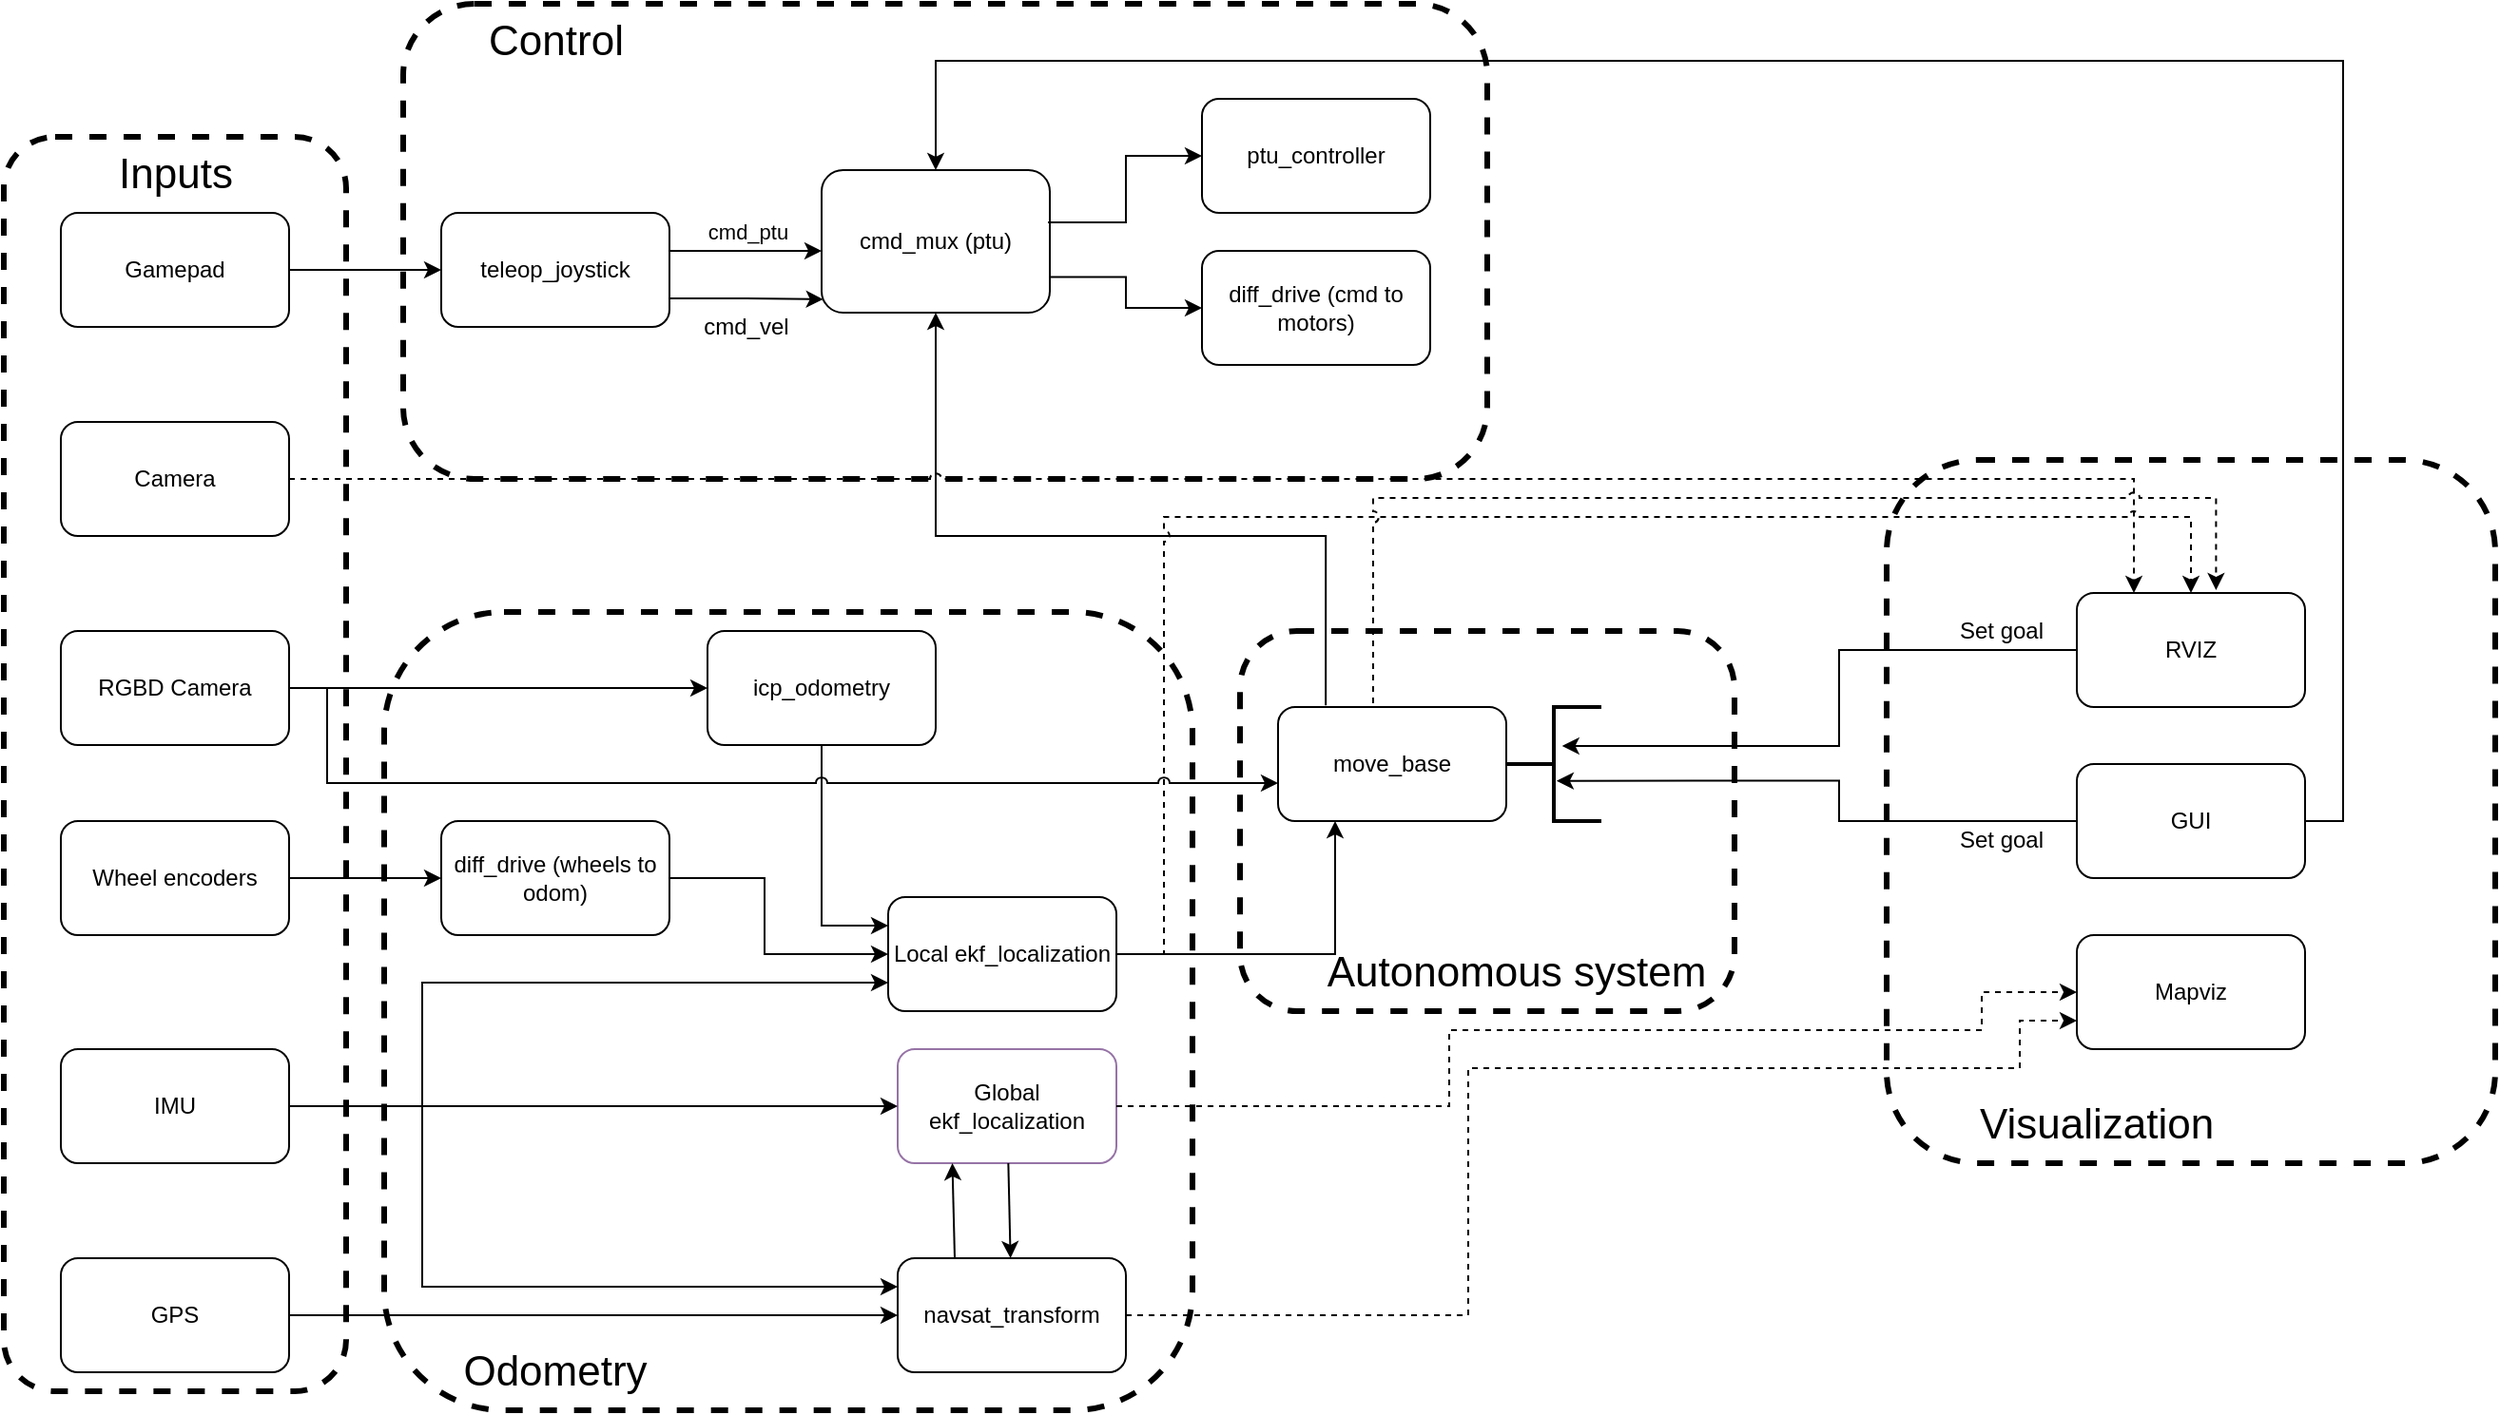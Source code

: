 <mxfile version="14.4.2" type="device"><diagram id="7--sw1NpdvDqQlmk30dt" name="Page-1"><mxGraphModel dx="1422" dy="1862" grid="1" gridSize="10" guides="1" tooltips="1" connect="1" arrows="1" fold="1" page="1" pageScale="1" pageWidth="850" pageHeight="1100" math="0" shadow="0"><root><mxCell id="0"/><mxCell id="1" parent="0"/><mxCell id="lF4iuSSRYrCYD2imPk8r-73" value="" style="group" parent="1" vertex="1" connectable="0"><mxGeometry x="20" y="-80" width="180" height="660" as="geometry"/></mxCell><mxCell id="lF4iuSSRYrCYD2imPk8r-71" value="" style="rounded=1;whiteSpace=wrap;html=1;fillColor=none;dashed=1;strokeWidth=3;" parent="lF4iuSSRYrCYD2imPk8r-73" vertex="1"><mxGeometry width="180" height="660" as="geometry"/></mxCell><mxCell id="lF4iuSSRYrCYD2imPk8r-72" value="&lt;font style=&quot;font-size: 22px&quot;&gt;Inputs&lt;/font&gt;" style="text;html=1;align=center;verticalAlign=middle;resizable=0;points=[];autosize=1;" parent="lF4iuSSRYrCYD2imPk8r-73" vertex="1"><mxGeometry x="50" y="10" width="80" height="20" as="geometry"/></mxCell><mxCell id="lF4iuSSRYrCYD2imPk8r-77" value="" style="rounded=1;whiteSpace=wrap;html=1;fillColor=none;dashed=1;strokeWidth=3;" parent="1" vertex="1"><mxGeometry x="230" y="-150" width="570" height="250" as="geometry"/></mxCell><mxCell id="lF4iuSSRYrCYD2imPk8r-58" value="" style="group" parent="1" vertex="1" connectable="0"><mxGeometry x="1040" y="170" width="60" height="210" as="geometry"/></mxCell><mxCell id="lF4iuSSRYrCYD2imPk8r-52" value="Set goal" style="text;html=1;align=center;verticalAlign=middle;resizable=0;points=[];autosize=1;" parent="lF4iuSSRYrCYD2imPk8r-58" vertex="1"><mxGeometry width="60" height="20" as="geometry"/></mxCell><mxCell id="lF4iuSSRYrCYD2imPk8r-79" value="" style="rounded=1;whiteSpace=wrap;html=1;fillColor=none;dashed=1;strokeWidth=3;" parent="lF4iuSSRYrCYD2imPk8r-58" vertex="1"><mxGeometry x="-370" y="10" width="260" height="200" as="geometry"/></mxCell><mxCell id="lF4iuSSRYrCYD2imPk8r-46" value="move_base" style="rounded=1;whiteSpace=wrap;html=1;" parent="lF4iuSSRYrCYD2imPk8r-58" vertex="1"><mxGeometry x="-350" y="50" width="120" height="60" as="geometry"/></mxCell><mxCell id="lF4iuSSRYrCYD2imPk8r-53" value="" style="strokeWidth=2;html=1;shape=mxgraph.flowchart.annotation_2;align=left;labelPosition=right;pointerEvents=1;" parent="lF4iuSSRYrCYD2imPk8r-58" vertex="1"><mxGeometry x="-230" y="50" width="50" height="60" as="geometry"/></mxCell><mxCell id="lF4iuSSRYrCYD2imPk8r-75" value="" style="rounded=1;whiteSpace=wrap;html=1;fillColor=none;dashed=1;strokeWidth=3;" parent="1" vertex="1"><mxGeometry x="1010" y="90" width="320" height="370" as="geometry"/></mxCell><mxCell id="lF4iuSSRYrCYD2imPk8r-70" value="" style="rounded=1;whiteSpace=wrap;html=1;fillColor=none;dashed=1;strokeWidth=3;" parent="1" vertex="1"><mxGeometry x="220" y="170" width="425" height="420" as="geometry"/></mxCell><mxCell id="lF4iuSSRYrCYD2imPk8r-1" value="IMU" style="rounded=1;whiteSpace=wrap;html=1;" parent="1" vertex="1"><mxGeometry x="50" y="400" width="120" height="60" as="geometry"/></mxCell><mxCell id="lF4iuSSRYrCYD2imPk8r-2" value="GPS" style="rounded=1;whiteSpace=wrap;html=1;" parent="1" vertex="1"><mxGeometry x="50" y="510" width="120" height="60" as="geometry"/></mxCell><mxCell id="lF4iuSSRYrCYD2imPk8r-22" value="" style="edgeStyle=orthogonalEdgeStyle;rounded=0;orthogonalLoop=1;jettySize=auto;html=1;" parent="1" source="lF4iuSSRYrCYD2imPk8r-3" target="lF4iuSSRYrCYD2imPk8r-21" edge="1"><mxGeometry relative="1" as="geometry"/></mxCell><mxCell id="lF4iuSSRYrCYD2imPk8r-3" value="RGBD Camera" style="rounded=1;whiteSpace=wrap;html=1;" parent="1" vertex="1"><mxGeometry x="50" y="180" width="120" height="60" as="geometry"/></mxCell><mxCell id="lF4iuSSRYrCYD2imPk8r-34" value="" style="edgeStyle=orthogonalEdgeStyle;rounded=0;orthogonalLoop=1;jettySize=auto;html=1;" parent="1" source="lF4iuSSRYrCYD2imPk8r-4" target="lF4iuSSRYrCYD2imPk8r-33" edge="1"><mxGeometry relative="1" as="geometry"/></mxCell><mxCell id="lF4iuSSRYrCYD2imPk8r-4" value="Wheel encoders" style="rounded=1;whiteSpace=wrap;html=1;" parent="1" vertex="1"><mxGeometry x="50" y="280" width="120" height="60" as="geometry"/></mxCell><mxCell id="lF4iuSSRYrCYD2imPk8r-28" value="" style="edgeStyle=orthogonalEdgeStyle;rounded=0;orthogonalLoop=1;jettySize=auto;html=1;" parent="1" source="lF4iuSSRYrCYD2imPk8r-5" target="lF4iuSSRYrCYD2imPk8r-27" edge="1"><mxGeometry relative="1" as="geometry"/></mxCell><mxCell id="lF4iuSSRYrCYD2imPk8r-5" value="Gamepad" style="rounded=1;whiteSpace=wrap;html=1;" parent="1" vertex="1"><mxGeometry x="50" y="-40" width="120" height="60" as="geometry"/></mxCell><mxCell id="lF4iuSSRYrCYD2imPk8r-6" value="Camera" style="rounded=1;whiteSpace=wrap;html=1;" parent="1" vertex="1"><mxGeometry x="50" y="70" width="120" height="60" as="geometry"/></mxCell><mxCell id="lF4iuSSRYrCYD2imPk8r-7" value="Local ekf_localization" style="rounded=1;whiteSpace=wrap;html=1;" parent="1" vertex="1"><mxGeometry x="485" y="320" width="120" height="60" as="geometry"/></mxCell><mxCell id="lF4iuSSRYrCYD2imPk8r-8" value="Global ekf_localization" style="rounded=1;whiteSpace=wrap;html=1;strokeColor=#9673a6;fillColor=#FFFFFF;" parent="1" vertex="1"><mxGeometry x="490" y="400" width="115" height="60" as="geometry"/></mxCell><mxCell id="lF4iuSSRYrCYD2imPk8r-9" value="navsat_transform" style="rounded=1;whiteSpace=wrap;html=1;" parent="1" vertex="1"><mxGeometry x="490" y="510" width="120" height="60" as="geometry"/></mxCell><mxCell id="lF4iuSSRYrCYD2imPk8r-11" value="" style="endArrow=classic;html=1;exitX=0.25;exitY=0;exitDx=0;exitDy=0;entryX=0.25;entryY=1;entryDx=0;entryDy=0;" parent="1" source="lF4iuSSRYrCYD2imPk8r-9" target="lF4iuSSRYrCYD2imPk8r-8" edge="1"><mxGeometry width="50" height="50" relative="1" as="geometry"><mxPoint x="545" y="290" as="sourcePoint"/><mxPoint x="520" y="462" as="targetPoint"/></mxGeometry></mxCell><mxCell id="lF4iuSSRYrCYD2imPk8r-13" value="" style="endArrow=classic;html=1;" parent="1" source="lF4iuSSRYrCYD2imPk8r-8" target="lF4iuSSRYrCYD2imPk8r-9" edge="1"><mxGeometry width="50" height="50" relative="1" as="geometry"><mxPoint x="545" y="430" as="sourcePoint"/><mxPoint x="595" y="380" as="targetPoint"/></mxGeometry></mxCell><mxCell id="lF4iuSSRYrCYD2imPk8r-14" value="" style="endArrow=classic;html=1;exitX=1;exitY=0.5;exitDx=0;exitDy=0;entryX=0;entryY=0.5;entryDx=0;entryDy=0;" parent="1" source="lF4iuSSRYrCYD2imPk8r-2" target="lF4iuSSRYrCYD2imPk8r-9" edge="1"><mxGeometry width="50" height="50" relative="1" as="geometry"><mxPoint x="230" y="430" as="sourcePoint"/><mxPoint x="280" y="380" as="targetPoint"/></mxGeometry></mxCell><mxCell id="lF4iuSSRYrCYD2imPk8r-15" value="" style="endArrow=classic;html=1;exitX=1;exitY=0.5;exitDx=0;exitDy=0;entryX=0;entryY=0.25;entryDx=0;entryDy=0;rounded=0;edgeStyle=orthogonalEdgeStyle;" parent="1" source="lF4iuSSRYrCYD2imPk8r-1" target="lF4iuSSRYrCYD2imPk8r-9" edge="1"><mxGeometry width="50" height="50" relative="1" as="geometry"><mxPoint x="230" y="430" as="sourcePoint"/><mxPoint x="280" y="380" as="targetPoint"/><Array as="points"><mxPoint x="240" y="430"/><mxPoint x="240" y="525"/></Array></mxGeometry></mxCell><mxCell id="lF4iuSSRYrCYD2imPk8r-17" value="" style="endArrow=classic;html=1;exitX=1;exitY=0.5;exitDx=0;exitDy=0;entryX=0;entryY=0.5;entryDx=0;entryDy=0;rounded=0;edgeStyle=orthogonalEdgeStyle;" parent="1" source="lF4iuSSRYrCYD2imPk8r-1" target="lF4iuSSRYrCYD2imPk8r-8" edge="1"><mxGeometry width="50" height="50" relative="1" as="geometry"><mxPoint x="180" y="450" as="sourcePoint"/><mxPoint x="355.0" y="535" as="targetPoint"/><Array as="points"><mxPoint x="210" y="430"/><mxPoint x="210" y="430"/></Array></mxGeometry></mxCell><mxCell id="lF4iuSSRYrCYD2imPk8r-18" value="" style="endArrow=classic;html=1;exitX=1;exitY=0.5;exitDx=0;exitDy=0;rounded=0;edgeStyle=orthogonalEdgeStyle;entryX=0;entryY=0.75;entryDx=0;entryDy=0;" parent="1" source="lF4iuSSRYrCYD2imPk8r-1" target="lF4iuSSRYrCYD2imPk8r-7" edge="1"><mxGeometry width="50" height="50" relative="1" as="geometry"><mxPoint x="180" y="450" as="sourcePoint"/><mxPoint x="340" y="370" as="targetPoint"/><Array as="points"><mxPoint x="240" y="430"/><mxPoint x="240" y="365"/></Array></mxGeometry></mxCell><mxCell id="lF4iuSSRYrCYD2imPk8r-21" value="icp_odometry" style="rounded=1;whiteSpace=wrap;html=1;" parent="1" vertex="1"><mxGeometry x="390" y="180" width="120" height="60" as="geometry"/></mxCell><mxCell id="lF4iuSSRYrCYD2imPk8r-23" value="" style="endArrow=classic;html=1;exitX=0.5;exitY=1;exitDx=0;exitDy=0;entryX=0;entryY=0.25;entryDx=0;entryDy=0;edgeStyle=orthogonalEdgeStyle;rounded=0;" parent="1" source="lF4iuSSRYrCYD2imPk8r-21" target="lF4iuSSRYrCYD2imPk8r-7" edge="1"><mxGeometry width="50" height="50" relative="1" as="geometry"><mxPoint x="415" y="300" as="sourcePoint"/><mxPoint x="465" y="250" as="targetPoint"/></mxGeometry></mxCell><mxCell id="lF4iuSSRYrCYD2imPk8r-27" value="teleop_joystick" style="rounded=1;whiteSpace=wrap;html=1;" parent="1" vertex="1"><mxGeometry x="250" y="-40" width="120" height="60" as="geometry"/></mxCell><mxCell id="lF4iuSSRYrCYD2imPk8r-32" value="" style="edgeStyle=orthogonalEdgeStyle;rounded=0;orthogonalLoop=1;jettySize=auto;html=1;exitX=1;exitY=0.75;exitDx=0;exitDy=0;" parent="1" source="lF4iuSSRYrCYD2imPk8r-60" target="lF4iuSSRYrCYD2imPk8r-31" edge="1"><mxGeometry relative="1" as="geometry"><mxPoint x="570" y="10" as="sourcePoint"/></mxGeometry></mxCell><mxCell id="lF4iuSSRYrCYD2imPk8r-31" value="diff_drive (cmd to motors)" style="rounded=1;whiteSpace=wrap;html=1;" parent="1" vertex="1"><mxGeometry x="650" y="-20" width="120" height="60" as="geometry"/></mxCell><mxCell id="lF4iuSSRYrCYD2imPk8r-33" value="diff_drive (wheels to odom)" style="rounded=1;whiteSpace=wrap;html=1;" parent="1" vertex="1"><mxGeometry x="250" y="280" width="120" height="60" as="geometry"/></mxCell><mxCell id="lF4iuSSRYrCYD2imPk8r-35" value="" style="endArrow=classic;html=1;exitX=1;exitY=0.5;exitDx=0;exitDy=0;entryX=0;entryY=0.5;entryDx=0;entryDy=0;edgeStyle=orthogonalEdgeStyle;rounded=0;" parent="1" source="lF4iuSSRYrCYD2imPk8r-33" target="lF4iuSSRYrCYD2imPk8r-7" edge="1"><mxGeometry width="50" height="50" relative="1" as="geometry"><mxPoint x="270" y="280" as="sourcePoint"/><mxPoint x="320" y="230" as="targetPoint"/><Array as="points"><mxPoint x="420" y="310"/><mxPoint x="420" y="350"/></Array></mxGeometry></mxCell><mxCell id="lF4iuSSRYrCYD2imPk8r-41" value="" style="group" parent="1" vertex="1" connectable="0"><mxGeometry x="380" y="-50" width="60" height="20" as="geometry"/></mxCell><mxCell id="lF4iuSSRYrCYD2imPk8r-30" value="" style="edgeStyle=orthogonalEdgeStyle;rounded=0;orthogonalLoop=1;jettySize=auto;html=1;exitX=1;exitY=0.75;exitDx=0;exitDy=0;entryX=0.007;entryY=0.424;entryDx=0;entryDy=0;entryPerimeter=0;" parent="lF4iuSSRYrCYD2imPk8r-41" source="lF4iuSSRYrCYD2imPk8r-27" edge="1"><mxGeometry relative="1" as="geometry"><mxPoint x="70.84" y="55.44" as="targetPoint"/></mxGeometry></mxCell><mxCell id="lF4iuSSRYrCYD2imPk8r-42" value="" style="endArrow=classic;html=1;exitX=1;exitY=0.25;exitDx=0;exitDy=0;rounded=0;edgeStyle=orthogonalEdgeStyle;entryX=0;entryY=0.5;entryDx=0;entryDy=0;" parent="1" edge="1"><mxGeometry width="50" height="50" relative="1" as="geometry"><mxPoint x="370" y="-20" as="sourcePoint"/><mxPoint x="450" y="-20" as="targetPoint"/><Array as="points"/></mxGeometry></mxCell><mxCell id="lF4iuSSRYrCYD2imPk8r-43" value="cmd_ptu" style="edgeLabel;html=1;align=center;verticalAlign=middle;resizable=0;points=[];" parent="lF4iuSSRYrCYD2imPk8r-42" vertex="1" connectable="0"><mxGeometry x="-0.216" relative="1" as="geometry"><mxPoint x="9" y="-10.0" as="offset"/></mxGeometry></mxCell><mxCell id="lF4iuSSRYrCYD2imPk8r-44" value="ptu_controller" style="rounded=1;whiteSpace=wrap;html=1;" parent="1" vertex="1"><mxGeometry x="650" y="-100" width="120" height="60" as="geometry"/></mxCell><mxCell id="lF4iuSSRYrCYD2imPk8r-49" value="" style="endArrow=classic;html=1;exitX=1;exitY=0.5;exitDx=0;exitDy=0;entryX=0.25;entryY=1;entryDx=0;entryDy=0;edgeStyle=orthogonalEdgeStyle;rounded=0;" parent="1" source="lF4iuSSRYrCYD2imPk8r-7" target="lF4iuSSRYrCYD2imPk8r-46" edge="1"><mxGeometry width="50" height="50" relative="1" as="geometry"><mxPoint x="530" y="260" as="sourcePoint"/><mxPoint x="580" y="210" as="targetPoint"/></mxGeometry></mxCell><mxCell id="lF4iuSSRYrCYD2imPk8r-50" value="RVIZ" style="rounded=1;whiteSpace=wrap;html=1;" parent="1" vertex="1"><mxGeometry x="1110" y="160" width="120" height="60" as="geometry"/></mxCell><mxCell id="lF4iuSSRYrCYD2imPk8r-54" value="GUI" style="rounded=1;whiteSpace=wrap;html=1;" parent="1" vertex="1"><mxGeometry x="1110" y="250" width="120" height="60" as="geometry"/></mxCell><mxCell id="lF4iuSSRYrCYD2imPk8r-57" value="" style="group" parent="1" vertex="1" connectable="0"><mxGeometry x="1040" y="280" width="60" height="20" as="geometry"/></mxCell><mxCell id="lF4iuSSRYrCYD2imPk8r-56" value="Set goal" style="text;html=1;align=center;verticalAlign=middle;resizable=0;points=[];autosize=1;" parent="lF4iuSSRYrCYD2imPk8r-57" vertex="1"><mxGeometry width="60" height="20" as="geometry"/></mxCell><mxCell id="lF4iuSSRYrCYD2imPk8r-59" value="" style="endArrow=classic;html=1;exitX=0.209;exitY=-0.014;exitDx=0;exitDy=0;exitPerimeter=0;rounded=0;edgeStyle=orthogonalEdgeStyle;entryX=0.5;entryY=1;entryDx=0;entryDy=0;" parent="1" source="lF4iuSSRYrCYD2imPk8r-46" target="lF4iuSSRYrCYD2imPk8r-60" edge="1"><mxGeometry width="50" height="50" relative="1" as="geometry"><mxPoint x="530" y="170" as="sourcePoint"/><mxPoint x="493.08" y="40.12" as="targetPoint"/><Array as="points"><mxPoint x="715" y="130"/><mxPoint x="510" y="130"/></Array></mxGeometry></mxCell><mxCell id="lF4iuSSRYrCYD2imPk8r-36" value="cmd_vel" style="text;html=1;align=center;verticalAlign=middle;resizable=0;points=[];autosize=1;" parent="1" vertex="1"><mxGeometry x="380" y="10" width="60" height="20" as="geometry"/></mxCell><mxCell id="lF4iuSSRYrCYD2imPk8r-60" value="cmd_mux (ptu)" style="rounded=1;whiteSpace=wrap;html=1;" parent="1" vertex="1"><mxGeometry x="450" y="-62.5" width="120" height="75" as="geometry"/></mxCell><mxCell id="lF4iuSSRYrCYD2imPk8r-61" value="" style="endArrow=classic;html=1;rounded=0;edgeStyle=orthogonalEdgeStyle;exitX=0.992;exitY=0.367;exitDx=0;exitDy=0;exitPerimeter=0;" parent="1" source="lF4iuSSRYrCYD2imPk8r-60" target="lF4iuSSRYrCYD2imPk8r-44" edge="1"><mxGeometry width="50" height="50" relative="1" as="geometry"><mxPoint x="570" y="-70" as="sourcePoint"/><mxPoint x="470" y="20" as="targetPoint"/></mxGeometry></mxCell><mxCell id="lF4iuSSRYrCYD2imPk8r-62" value="" style="endArrow=classic;html=1;strokeColor=#000000;exitX=1;exitY=0.5;exitDx=0;exitDy=0;entryX=0.5;entryY=0;entryDx=0;entryDy=0;rounded=0;edgeStyle=orthogonalEdgeStyle;" parent="1" source="lF4iuSSRYrCYD2imPk8r-54" target="lF4iuSSRYrCYD2imPk8r-60" edge="1"><mxGeometry width="50" height="50" relative="1" as="geometry"><mxPoint x="640" y="180" as="sourcePoint"/><mxPoint x="690" y="130" as="targetPoint"/><Array as="points"><mxPoint x="1250" y="280"/><mxPoint x="1250" y="-120"/><mxPoint x="510" y="-120"/></Array></mxGeometry></mxCell><mxCell id="lF4iuSSRYrCYD2imPk8r-63" value="" style="endArrow=classic;html=1;strokeColor=#000000;exitX=1;exitY=0.5;exitDx=0;exitDy=0;entryX=0.25;entryY=0;entryDx=0;entryDy=0;rounded=0;edgeStyle=orthogonalEdgeStyle;dashed=1;jumpStyle=arc;" parent="1" source="lF4iuSSRYrCYD2imPk8r-6" target="lF4iuSSRYrCYD2imPk8r-50" edge="1"><mxGeometry width="50" height="50" relative="1" as="geometry"><mxPoint x="650" y="260" as="sourcePoint"/><mxPoint x="700" y="210" as="targetPoint"/></mxGeometry></mxCell><mxCell id="lF4iuSSRYrCYD2imPk8r-65" value="Mapviz" style="rounded=1;whiteSpace=wrap;html=1;" parent="1" vertex="1"><mxGeometry x="1110" y="340" width="120" height="60" as="geometry"/></mxCell><mxCell id="lF4iuSSRYrCYD2imPk8r-66" value="" style="endArrow=classic;html=1;strokeColor=#000000;exitX=1;exitY=0.5;exitDx=0;exitDy=0;rounded=0;edgeStyle=orthogonalEdgeStyle;dashed=1;shadow=0;sketch=0;jumpStyle=arc;entryX=0;entryY=0.5;entryDx=0;entryDy=0;" parent="1" source="lF4iuSSRYrCYD2imPk8r-8" target="lF4iuSSRYrCYD2imPk8r-65" edge="1"><mxGeometry width="50" height="50" relative="1" as="geometry"><mxPoint x="180" y="205" as="sourcePoint"/><mxPoint x="970" y="380" as="targetPoint"/><Array as="points"><mxPoint x="780" y="430"/><mxPoint x="780" y="390"/><mxPoint x="1060" y="390"/><mxPoint x="1060" y="370"/></Array></mxGeometry></mxCell><mxCell id="lF4iuSSRYrCYD2imPk8r-67" value="" style="endArrow=classic;html=1;strokeColor=#000000;exitX=1;exitY=0.5;exitDx=0;exitDy=0;rounded=0;edgeStyle=orthogonalEdgeStyle;dashed=1;shadow=0;sketch=0;jumpStyle=arc;entryX=0.5;entryY=0;entryDx=0;entryDy=0;" parent="1" source="lF4iuSSRYrCYD2imPk8r-7" target="lF4iuSSRYrCYD2imPk8r-50" edge="1"><mxGeometry width="50" height="50" relative="1" as="geometry"><mxPoint x="615" y="360" as="sourcePoint"/><mxPoint x="980" y="410" as="targetPoint"/><Array as="points"><mxPoint x="630" y="350"/><mxPoint x="630" y="120"/><mxPoint x="1170" y="120"/></Array></mxGeometry></mxCell><mxCell id="lF4iuSSRYrCYD2imPk8r-68" value="" style="endArrow=classic;html=1;strokeColor=#000000;exitX=1;exitY=0.5;exitDx=0;exitDy=0;rounded=0;edgeStyle=orthogonalEdgeStyle;dashed=1;shadow=0;sketch=0;jumpStyle=arc;entryX=0;entryY=0.75;entryDx=0;entryDy=0;" parent="1" source="lF4iuSSRYrCYD2imPk8r-9" target="lF4iuSSRYrCYD2imPk8r-65" edge="1"><mxGeometry width="50" height="50" relative="1" as="geometry"><mxPoint x="615" y="440" as="sourcePoint"/><mxPoint x="970" y="410" as="targetPoint"/><Array as="points"><mxPoint x="790" y="540"/><mxPoint x="790" y="410"/><mxPoint x="1080" y="410"/><mxPoint x="1080" y="385"/></Array></mxGeometry></mxCell><mxCell id="lF4iuSSRYrCYD2imPk8r-69" value="" style="endArrow=classic;html=1;strokeColor=#000000;exitX=0.5;exitY=0;exitDx=0;exitDy=0;rounded=0;edgeStyle=orthogonalEdgeStyle;dashed=1;shadow=0;sketch=0;jumpStyle=arc;entryX=0.61;entryY=-0.025;entryDx=0;entryDy=0;entryPerimeter=0;" parent="1" source="lF4iuSSRYrCYD2imPk8r-46" target="lF4iuSSRYrCYD2imPk8r-50" edge="1"><mxGeometry width="50" height="50" relative="1" as="geometry"><mxPoint x="615" y="360" as="sourcePoint"/><mxPoint x="1040" y="170" as="targetPoint"/><Array as="points"><mxPoint x="740" y="110"/><mxPoint x="1183" y="110"/></Array></mxGeometry></mxCell><mxCell id="lF4iuSSRYrCYD2imPk8r-74" value="&lt;font style=&quot;font-size: 22px&quot;&gt;Odometry&lt;/font&gt;" style="text;html=1;strokeColor=none;fillColor=none;align=center;verticalAlign=middle;whiteSpace=wrap;rounded=0;dashed=1;" parent="1" vertex="1"><mxGeometry x="290" y="560" width="40" height="20" as="geometry"/></mxCell><mxCell id="lF4iuSSRYrCYD2imPk8r-76" value="&lt;font style=&quot;font-size: 22px&quot;&gt;Visualization&lt;/font&gt;" style="text;html=1;align=center;verticalAlign=middle;resizable=0;points=[];autosize=1;" parent="1" vertex="1"><mxGeometry x="1050" y="430" width="140" height="20" as="geometry"/></mxCell><mxCell id="lF4iuSSRYrCYD2imPk8r-78" value="&lt;font style=&quot;font-size: 22px&quot;&gt;Control&lt;/font&gt;" style="text;html=1;align=center;verticalAlign=middle;resizable=0;points=[];autosize=1;" parent="1" vertex="1"><mxGeometry x="265" y="-140" width="90" height="20" as="geometry"/></mxCell><mxCell id="lF4iuSSRYrCYD2imPk8r-80" value="" style="endArrow=classic;html=1;strokeColor=#000000;exitX=1;exitY=0.5;exitDx=0;exitDy=0;rounded=0;edgeStyle=orthogonalEdgeStyle;shadow=0;sketch=0;jumpStyle=arc;" parent="1" source="lF4iuSSRYrCYD2imPk8r-3" target="lF4iuSSRYrCYD2imPk8r-46" edge="1"><mxGeometry width="50" height="50" relative="1" as="geometry"><mxPoint x="170" y="210" as="sourcePoint"/><mxPoint x="1160.04" y="160" as="targetPoint"/><Array as="points"><mxPoint x="190" y="210"/><mxPoint x="190" y="260"/></Array></mxGeometry></mxCell><mxCell id="lF4iuSSRYrCYD2imPk8r-82" value="" style="endArrow=classic;html=1;exitX=0;exitY=0.5;exitDx=0;exitDy=0;rounded=0;edgeStyle=orthogonalEdgeStyle;entryX=0.587;entryY=0.341;entryDx=0;entryDy=0;entryPerimeter=0;" parent="1" source="lF4iuSSRYrCYD2imPk8r-50" target="lF4iuSSRYrCYD2imPk8r-53" edge="1"><mxGeometry width="50" height="50" relative="1" as="geometry"><mxPoint x="2140" y="360" as="sourcePoint"/><mxPoint x="1854.8" y="403.74" as="targetPoint"/></mxGeometry></mxCell><mxCell id="lF4iuSSRYrCYD2imPk8r-83" value="&lt;font style=&quot;font-size: 22px&quot;&gt;Autonomous system&lt;/font&gt;" style="text;html=1;align=center;verticalAlign=middle;resizable=0;points=[];autosize=1;" parent="1" vertex="1"><mxGeometry x="710" y="350" width="210" height="20" as="geometry"/></mxCell><mxCell id="lF4iuSSRYrCYD2imPk8r-55" value="" style="endArrow=classic;html=1;exitX=0;exitY=0.5;exitDx=0;exitDy=0;entryX=0.529;entryY=0.647;entryDx=0;entryDy=0;entryPerimeter=0;edgeStyle=orthogonalEdgeStyle;rounded=0;" parent="1" source="lF4iuSSRYrCYD2imPk8r-54" target="lF4iuSSRYrCYD2imPk8r-53" edge="1"><mxGeometry width="50" height="50" relative="1" as="geometry"><mxPoint x="670" y="300" as="sourcePoint"/><mxPoint x="720" y="250" as="targetPoint"/></mxGeometry></mxCell></root></mxGraphModel></diagram></mxfile>